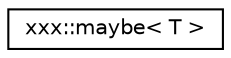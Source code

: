 digraph "Graphical Class Hierarchy"
{
  edge [fontname="Helvetica",fontsize="10",labelfontname="Helvetica",labelfontsize="10"];
  node [fontname="Helvetica",fontsize="10",shape=record];
  rankdir="LR";
  Node0 [label="xxx::maybe\< T \>",height=0.2,width=0.4,color="black", fillcolor="white", style="filled",URL="$structxxx_1_1maybe.html"];
}
